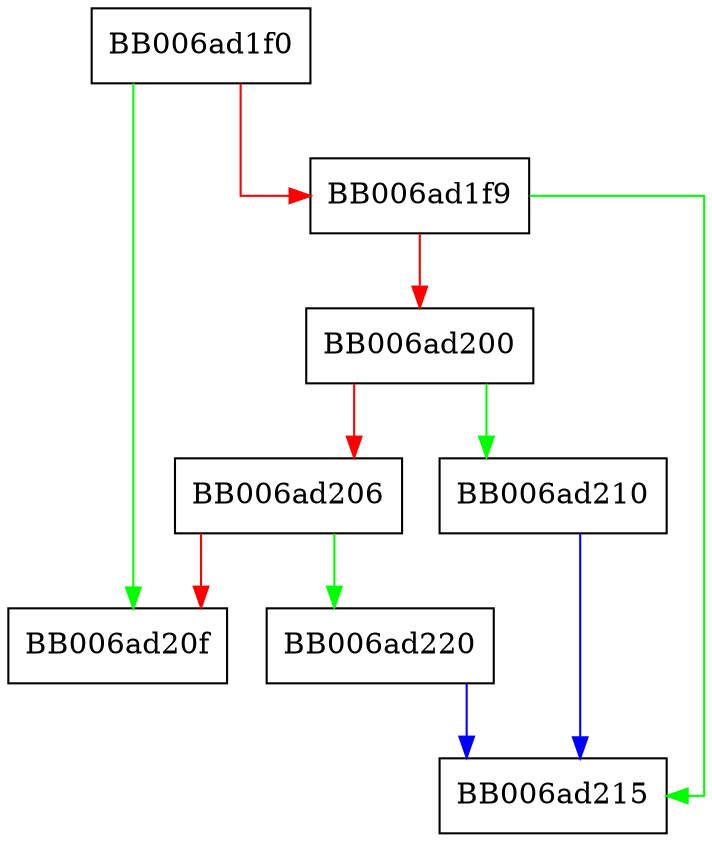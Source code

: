 digraph SubjectPublicKeyInfo_der2ed448_does_selection {
  node [shape="box"];
  graph [splines=ortho];
  BB006ad1f0 -> BB006ad20f [color="green"];
  BB006ad1f0 -> BB006ad1f9 [color="red"];
  BB006ad1f9 -> BB006ad215 [color="green"];
  BB006ad1f9 -> BB006ad200 [color="red"];
  BB006ad200 -> BB006ad210 [color="green"];
  BB006ad200 -> BB006ad206 [color="red"];
  BB006ad206 -> BB006ad220 [color="green"];
  BB006ad206 -> BB006ad20f [color="red"];
  BB006ad210 -> BB006ad215 [color="blue"];
  BB006ad220 -> BB006ad215 [color="blue"];
}